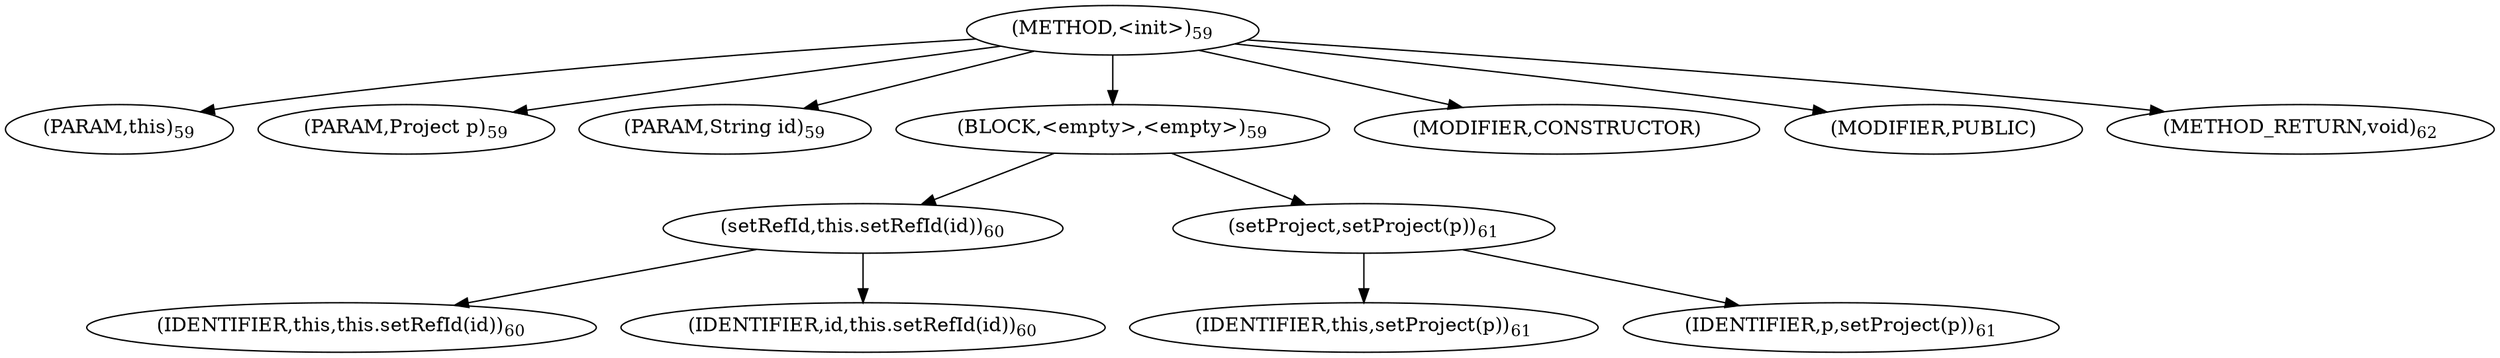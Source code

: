 digraph "&lt;init&gt;" {  
"50" [label = <(METHOD,&lt;init&gt;)<SUB>59</SUB>> ]
"6" [label = <(PARAM,this)<SUB>59</SUB>> ]
"51" [label = <(PARAM,Project p)<SUB>59</SUB>> ]
"52" [label = <(PARAM,String id)<SUB>59</SUB>> ]
"53" [label = <(BLOCK,&lt;empty&gt;,&lt;empty&gt;)<SUB>59</SUB>> ]
"54" [label = <(setRefId,this.setRefId(id))<SUB>60</SUB>> ]
"5" [label = <(IDENTIFIER,this,this.setRefId(id))<SUB>60</SUB>> ]
"55" [label = <(IDENTIFIER,id,this.setRefId(id))<SUB>60</SUB>> ]
"56" [label = <(setProject,setProject(p))<SUB>61</SUB>> ]
"7" [label = <(IDENTIFIER,this,setProject(p))<SUB>61</SUB>> ]
"57" [label = <(IDENTIFIER,p,setProject(p))<SUB>61</SUB>> ]
"58" [label = <(MODIFIER,CONSTRUCTOR)> ]
"59" [label = <(MODIFIER,PUBLIC)> ]
"60" [label = <(METHOD_RETURN,void)<SUB>62</SUB>> ]
  "50" -> "6" 
  "50" -> "51" 
  "50" -> "52" 
  "50" -> "53" 
  "50" -> "58" 
  "50" -> "59" 
  "50" -> "60" 
  "53" -> "54" 
  "53" -> "56" 
  "54" -> "5" 
  "54" -> "55" 
  "56" -> "7" 
  "56" -> "57" 
}
